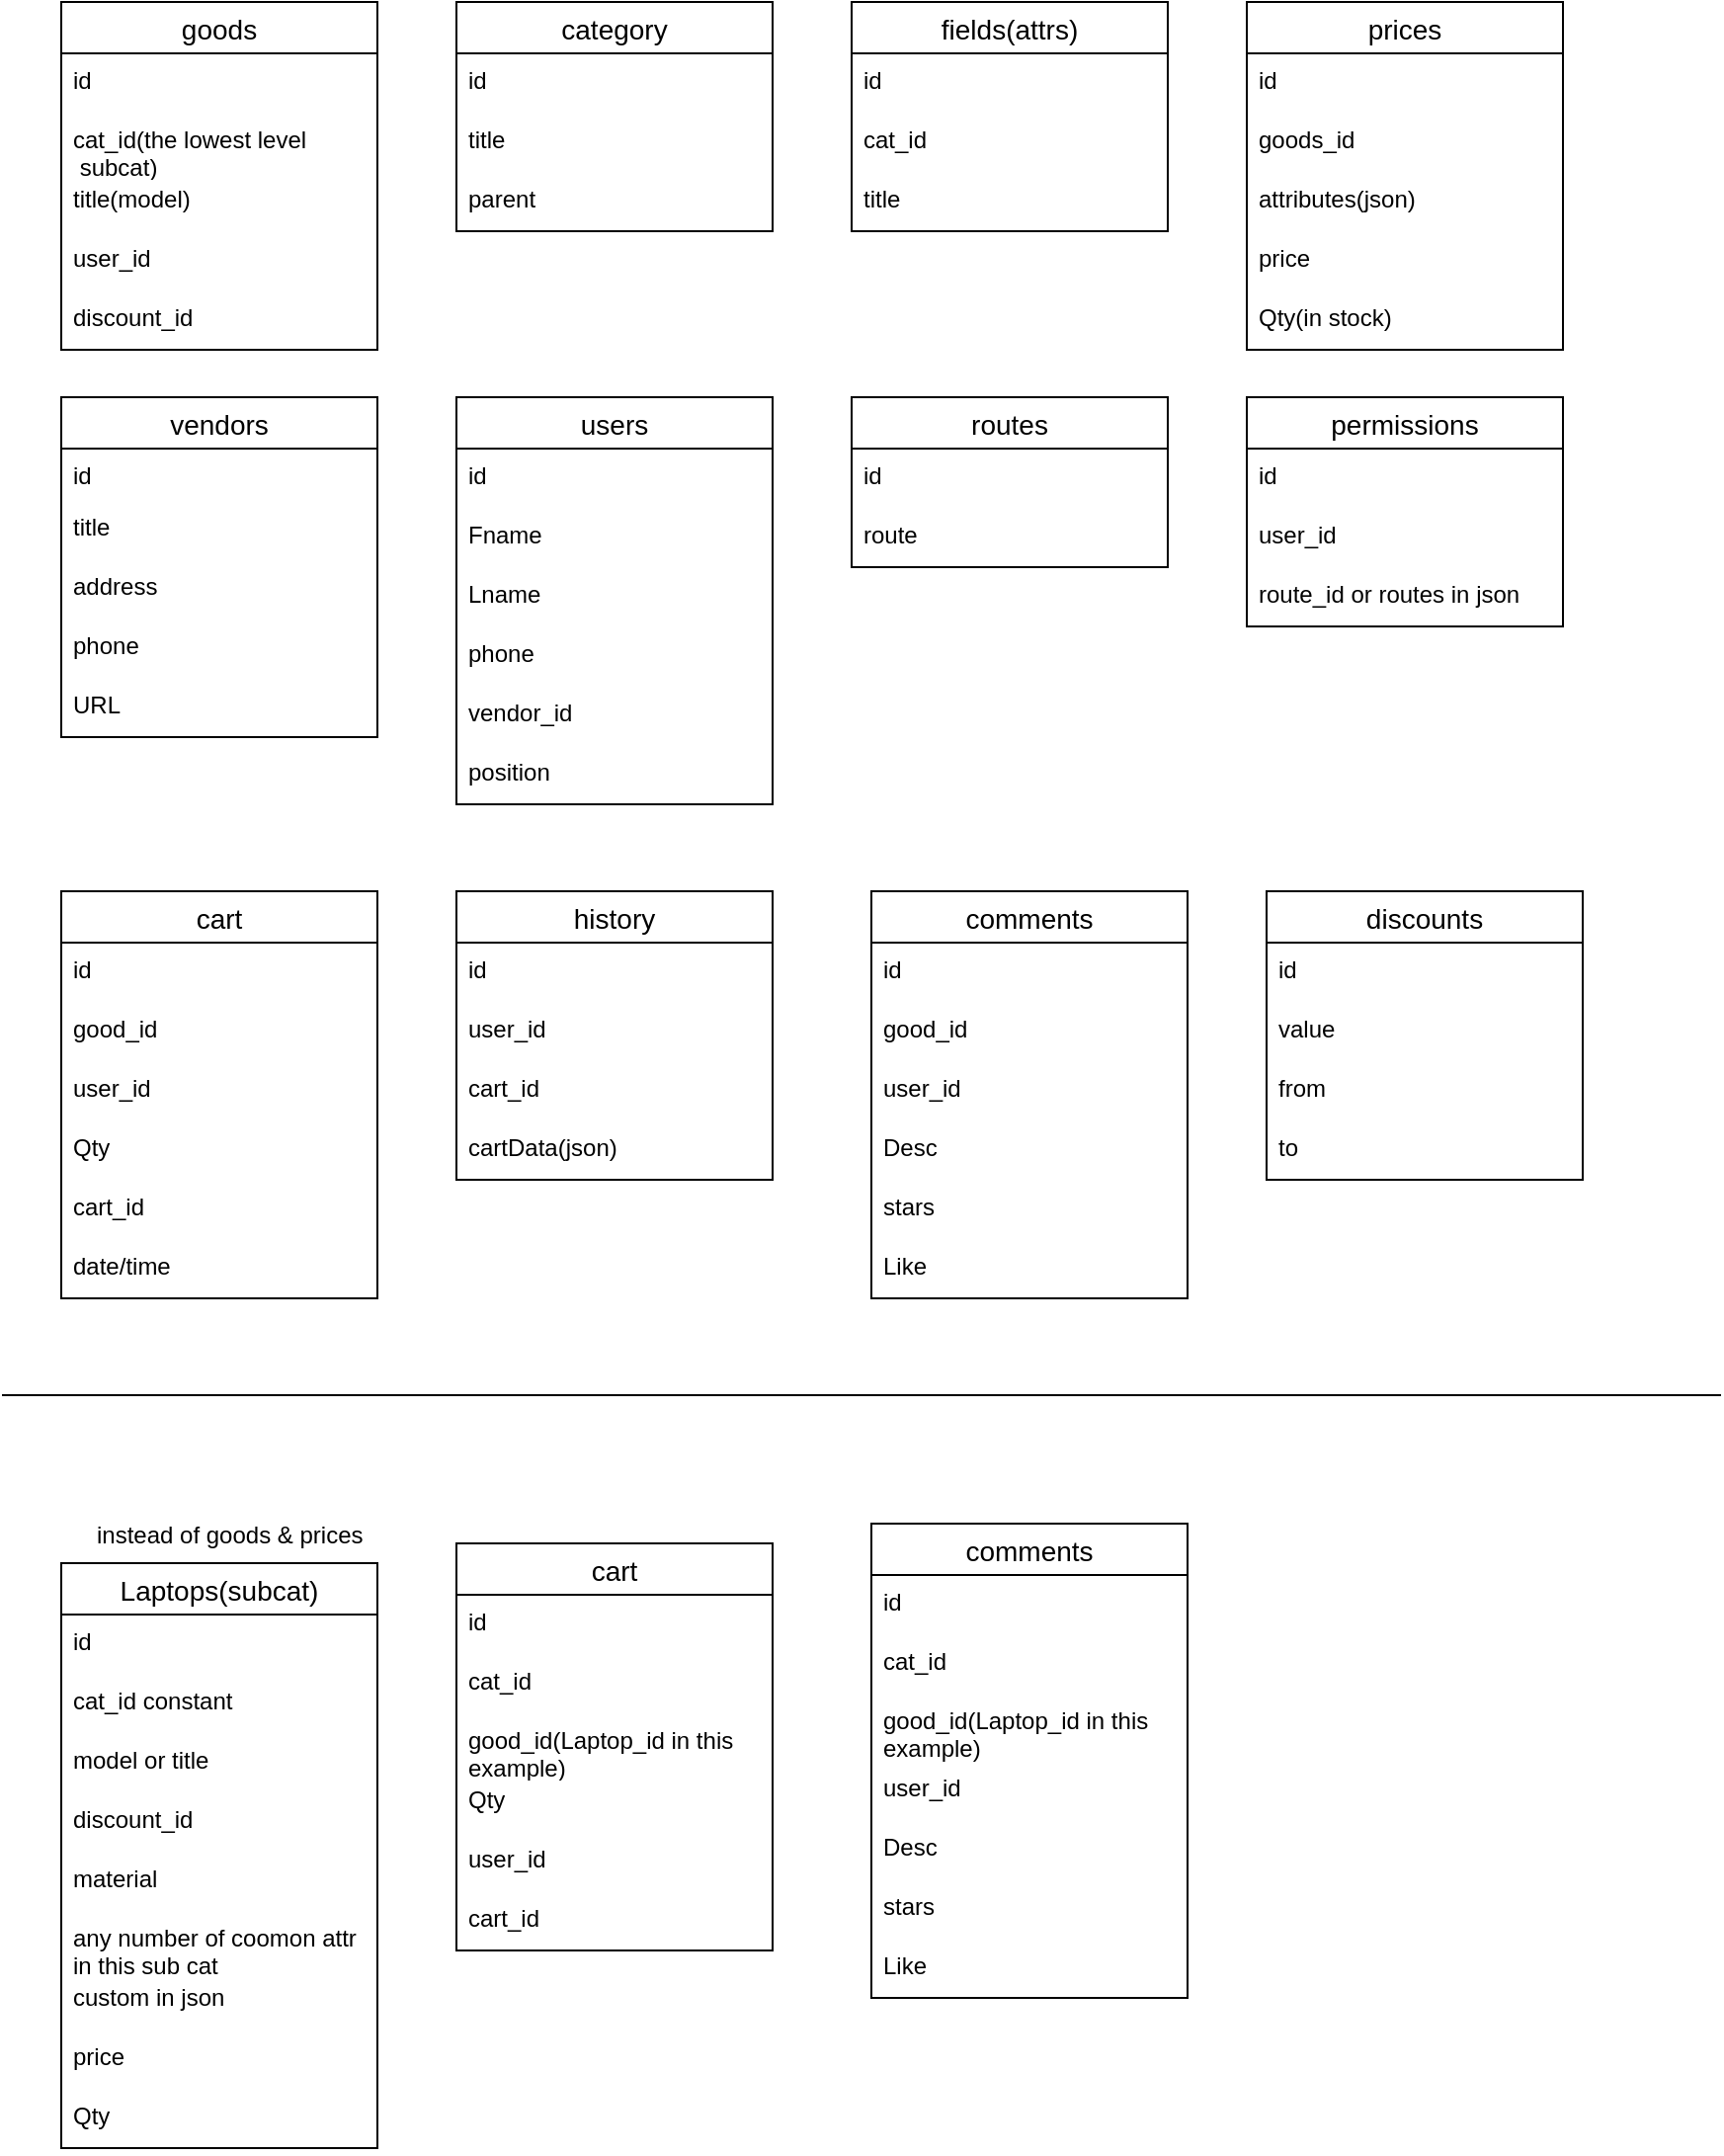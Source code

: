 <mxfile version="14.5.1" type="device"><diagram id="aULNUiI5p0QPnRPRrO_6" name="Page-1"><mxGraphModel dx="1038" dy="607" grid="1" gridSize="10" guides="1" tooltips="1" connect="1" arrows="1" fold="1" page="1" pageScale="1" pageWidth="850" pageHeight="1100" math="0" shadow="0"><root><mxCell id="0"/><mxCell id="1" parent="0"/><mxCell id="6eRxoxdgvA5mTbqrEum0-2" value="goods" style="swimlane;fontStyle=0;childLayout=stackLayout;horizontal=1;startSize=26;horizontalStack=0;resizeParent=1;resizeParentMax=0;resizeLast=0;collapsible=1;marginBottom=0;align=center;fontSize=14;" vertex="1" parent="1"><mxGeometry x="70" y="20" width="160" height="176" as="geometry"/></mxCell><mxCell id="6eRxoxdgvA5mTbqrEum0-3" value="id" style="text;strokeColor=none;fillColor=none;spacingLeft=4;spacingRight=4;overflow=hidden;rotatable=0;points=[[0,0.5],[1,0.5]];portConstraint=eastwest;fontSize=12;" vertex="1" parent="6eRxoxdgvA5mTbqrEum0-2"><mxGeometry y="26" width="160" height="30" as="geometry"/></mxCell><mxCell id="6eRxoxdgvA5mTbqrEum0-5" value="cat_id(the lowest level&#10; subcat)" style="text;strokeColor=none;fillColor=none;spacingLeft=4;spacingRight=4;overflow=hidden;rotatable=0;points=[[0,0.5],[1,0.5]];portConstraint=eastwest;fontSize=12;" vertex="1" parent="6eRxoxdgvA5mTbqrEum0-2"><mxGeometry y="56" width="160" height="30" as="geometry"/></mxCell><mxCell id="6eRxoxdgvA5mTbqrEum0-6" value="title(model)" style="text;strokeColor=none;fillColor=none;spacingLeft=4;spacingRight=4;overflow=hidden;rotatable=0;points=[[0,0.5],[1,0.5]];portConstraint=eastwest;fontSize=12;" vertex="1" parent="6eRxoxdgvA5mTbqrEum0-2"><mxGeometry y="86" width="160" height="30" as="geometry"/></mxCell><mxCell id="6eRxoxdgvA5mTbqrEum0-7" value="user_id" style="text;strokeColor=none;fillColor=none;spacingLeft=4;spacingRight=4;overflow=hidden;rotatable=0;points=[[0,0.5],[1,0.5]];portConstraint=eastwest;fontSize=12;" vertex="1" parent="6eRxoxdgvA5mTbqrEum0-2"><mxGeometry y="116" width="160" height="30" as="geometry"/></mxCell><mxCell id="6eRxoxdgvA5mTbqrEum0-8" value="discount_id" style="text;strokeColor=none;fillColor=none;spacingLeft=4;spacingRight=4;overflow=hidden;rotatable=0;points=[[0,0.5],[1,0.5]];portConstraint=eastwest;fontSize=12;" vertex="1" parent="6eRxoxdgvA5mTbqrEum0-2"><mxGeometry y="146" width="160" height="30" as="geometry"/></mxCell><mxCell id="6eRxoxdgvA5mTbqrEum0-9" value="category" style="swimlane;fontStyle=0;childLayout=stackLayout;horizontal=1;startSize=26;horizontalStack=0;resizeParent=1;resizeParentMax=0;resizeLast=0;collapsible=1;marginBottom=0;align=center;fontSize=14;" vertex="1" parent="1"><mxGeometry x="270" y="20" width="160" height="116" as="geometry"/></mxCell><mxCell id="6eRxoxdgvA5mTbqrEum0-10" value="id" style="text;strokeColor=none;fillColor=none;spacingLeft=4;spacingRight=4;overflow=hidden;rotatable=0;points=[[0,0.5],[1,0.5]];portConstraint=eastwest;fontSize=12;" vertex="1" parent="6eRxoxdgvA5mTbqrEum0-9"><mxGeometry y="26" width="160" height="30" as="geometry"/></mxCell><mxCell id="6eRxoxdgvA5mTbqrEum0-11" value="title" style="text;strokeColor=none;fillColor=none;spacingLeft=4;spacingRight=4;overflow=hidden;rotatable=0;points=[[0,0.5],[1,0.5]];portConstraint=eastwest;fontSize=12;" vertex="1" parent="6eRxoxdgvA5mTbqrEum0-9"><mxGeometry y="56" width="160" height="30" as="geometry"/></mxCell><mxCell id="6eRxoxdgvA5mTbqrEum0-12" value="parent" style="text;strokeColor=none;fillColor=none;spacingLeft=4;spacingRight=4;overflow=hidden;rotatable=0;points=[[0,0.5],[1,0.5]];portConstraint=eastwest;fontSize=12;" vertex="1" parent="6eRxoxdgvA5mTbqrEum0-9"><mxGeometry y="86" width="160" height="30" as="geometry"/></mxCell><mxCell id="6eRxoxdgvA5mTbqrEum0-13" value="fields(attrs)" style="swimlane;fontStyle=0;childLayout=stackLayout;horizontal=1;startSize=26;horizontalStack=0;resizeParent=1;resizeParentMax=0;resizeLast=0;collapsible=1;marginBottom=0;align=center;fontSize=14;" vertex="1" parent="1"><mxGeometry x="470" y="20" width="160" height="116" as="geometry"/></mxCell><mxCell id="6eRxoxdgvA5mTbqrEum0-14" value="id" style="text;strokeColor=none;fillColor=none;spacingLeft=4;spacingRight=4;overflow=hidden;rotatable=0;points=[[0,0.5],[1,0.5]];portConstraint=eastwest;fontSize=12;" vertex="1" parent="6eRxoxdgvA5mTbqrEum0-13"><mxGeometry y="26" width="160" height="30" as="geometry"/></mxCell><mxCell id="6eRxoxdgvA5mTbqrEum0-15" value="cat_id" style="text;strokeColor=none;fillColor=none;spacingLeft=4;spacingRight=4;overflow=hidden;rotatable=0;points=[[0,0.5],[1,0.5]];portConstraint=eastwest;fontSize=12;" vertex="1" parent="6eRxoxdgvA5mTbqrEum0-13"><mxGeometry y="56" width="160" height="30" as="geometry"/></mxCell><mxCell id="6eRxoxdgvA5mTbqrEum0-16" value="title" style="text;strokeColor=none;fillColor=none;spacingLeft=4;spacingRight=4;overflow=hidden;rotatable=0;points=[[0,0.5],[1,0.5]];portConstraint=eastwest;fontSize=12;" vertex="1" parent="6eRxoxdgvA5mTbqrEum0-13"><mxGeometry y="86" width="160" height="30" as="geometry"/></mxCell><mxCell id="6eRxoxdgvA5mTbqrEum0-17" value="prices" style="swimlane;fontStyle=0;childLayout=stackLayout;horizontal=1;startSize=26;horizontalStack=0;resizeParent=1;resizeParentMax=0;resizeLast=0;collapsible=1;marginBottom=0;align=center;fontSize=14;" vertex="1" parent="1"><mxGeometry x="670" y="20" width="160" height="176" as="geometry"/></mxCell><mxCell id="6eRxoxdgvA5mTbqrEum0-18" value="id" style="text;strokeColor=none;fillColor=none;spacingLeft=4;spacingRight=4;overflow=hidden;rotatable=0;points=[[0,0.5],[1,0.5]];portConstraint=eastwest;fontSize=12;" vertex="1" parent="6eRxoxdgvA5mTbqrEum0-17"><mxGeometry y="26" width="160" height="30" as="geometry"/></mxCell><mxCell id="6eRxoxdgvA5mTbqrEum0-19" value="goods_id" style="text;strokeColor=none;fillColor=none;spacingLeft=4;spacingRight=4;overflow=hidden;rotatable=0;points=[[0,0.5],[1,0.5]];portConstraint=eastwest;fontSize=12;" vertex="1" parent="6eRxoxdgvA5mTbqrEum0-17"><mxGeometry y="56" width="160" height="30" as="geometry"/></mxCell><mxCell id="6eRxoxdgvA5mTbqrEum0-20" value="attributes(json)" style="text;strokeColor=none;fillColor=none;spacingLeft=4;spacingRight=4;overflow=hidden;rotatable=0;points=[[0,0.5],[1,0.5]];portConstraint=eastwest;fontSize=12;" vertex="1" parent="6eRxoxdgvA5mTbqrEum0-17"><mxGeometry y="86" width="160" height="30" as="geometry"/></mxCell><mxCell id="6eRxoxdgvA5mTbqrEum0-21" value="price" style="text;strokeColor=none;fillColor=none;spacingLeft=4;spacingRight=4;overflow=hidden;rotatable=0;points=[[0,0.5],[1,0.5]];portConstraint=eastwest;fontSize=12;" vertex="1" parent="6eRxoxdgvA5mTbqrEum0-17"><mxGeometry y="116" width="160" height="30" as="geometry"/></mxCell><mxCell id="6eRxoxdgvA5mTbqrEum0-22" value="Qty(in stock)" style="text;strokeColor=none;fillColor=none;spacingLeft=4;spacingRight=4;overflow=hidden;rotatable=0;points=[[0,0.5],[1,0.5]];portConstraint=eastwest;fontSize=12;" vertex="1" parent="6eRxoxdgvA5mTbqrEum0-17"><mxGeometry y="146" width="160" height="30" as="geometry"/></mxCell><mxCell id="6eRxoxdgvA5mTbqrEum0-23" value="vendors" style="swimlane;fontStyle=0;childLayout=stackLayout;horizontal=1;startSize=26;horizontalStack=0;resizeParent=1;resizeParentMax=0;resizeLast=0;collapsible=1;marginBottom=0;align=center;fontSize=14;" vertex="1" parent="1"><mxGeometry x="70" y="220" width="160" height="172" as="geometry"/></mxCell><mxCell id="6eRxoxdgvA5mTbqrEum0-24" value="id" style="text;strokeColor=none;fillColor=none;spacingLeft=4;spacingRight=4;overflow=hidden;rotatable=0;points=[[0,0.5],[1,0.5]];portConstraint=eastwest;fontSize=12;" vertex="1" parent="6eRxoxdgvA5mTbqrEum0-23"><mxGeometry y="26" width="160" height="26" as="geometry"/></mxCell><mxCell id="6eRxoxdgvA5mTbqrEum0-25" value="title" style="text;strokeColor=none;fillColor=none;spacingLeft=4;spacingRight=4;overflow=hidden;rotatable=0;points=[[0,0.5],[1,0.5]];portConstraint=eastwest;fontSize=12;" vertex="1" parent="6eRxoxdgvA5mTbqrEum0-23"><mxGeometry y="52" width="160" height="30" as="geometry"/></mxCell><mxCell id="6eRxoxdgvA5mTbqrEum0-26" value="address" style="text;strokeColor=none;fillColor=none;spacingLeft=4;spacingRight=4;overflow=hidden;rotatable=0;points=[[0,0.5],[1,0.5]];portConstraint=eastwest;fontSize=12;" vertex="1" parent="6eRxoxdgvA5mTbqrEum0-23"><mxGeometry y="82" width="160" height="30" as="geometry"/></mxCell><mxCell id="6eRxoxdgvA5mTbqrEum0-27" value="phone" style="text;strokeColor=none;fillColor=none;spacingLeft=4;spacingRight=4;overflow=hidden;rotatable=0;points=[[0,0.5],[1,0.5]];portConstraint=eastwest;fontSize=12;" vertex="1" parent="6eRxoxdgvA5mTbqrEum0-23"><mxGeometry y="112" width="160" height="30" as="geometry"/></mxCell><mxCell id="6eRxoxdgvA5mTbqrEum0-28" value="URL" style="text;strokeColor=none;fillColor=none;spacingLeft=4;spacingRight=4;overflow=hidden;rotatable=0;points=[[0,0.5],[1,0.5]];portConstraint=eastwest;fontSize=12;" vertex="1" parent="6eRxoxdgvA5mTbqrEum0-23"><mxGeometry y="142" width="160" height="30" as="geometry"/></mxCell><mxCell id="6eRxoxdgvA5mTbqrEum0-29" value="users" style="swimlane;fontStyle=0;childLayout=stackLayout;horizontal=1;startSize=26;horizontalStack=0;resizeParent=1;resizeParentMax=0;resizeLast=0;collapsible=1;marginBottom=0;align=center;fontSize=14;" vertex="1" parent="1"><mxGeometry x="270" y="220" width="160" height="206" as="geometry"/></mxCell><mxCell id="6eRxoxdgvA5mTbqrEum0-30" value="id" style="text;strokeColor=none;fillColor=none;spacingLeft=4;spacingRight=4;overflow=hidden;rotatable=0;points=[[0,0.5],[1,0.5]];portConstraint=eastwest;fontSize=12;" vertex="1" parent="6eRxoxdgvA5mTbqrEum0-29"><mxGeometry y="26" width="160" height="30" as="geometry"/></mxCell><mxCell id="6eRxoxdgvA5mTbqrEum0-31" value="Fname" style="text;strokeColor=none;fillColor=none;spacingLeft=4;spacingRight=4;overflow=hidden;rotatable=0;points=[[0,0.5],[1,0.5]];portConstraint=eastwest;fontSize=12;" vertex="1" parent="6eRxoxdgvA5mTbqrEum0-29"><mxGeometry y="56" width="160" height="30" as="geometry"/></mxCell><mxCell id="6eRxoxdgvA5mTbqrEum0-32" value="Lname" style="text;strokeColor=none;fillColor=none;spacingLeft=4;spacingRight=4;overflow=hidden;rotatable=0;points=[[0,0.5],[1,0.5]];portConstraint=eastwest;fontSize=12;" vertex="1" parent="6eRxoxdgvA5mTbqrEum0-29"><mxGeometry y="86" width="160" height="30" as="geometry"/></mxCell><mxCell id="6eRxoxdgvA5mTbqrEum0-33" value="phone" style="text;strokeColor=none;fillColor=none;spacingLeft=4;spacingRight=4;overflow=hidden;rotatable=0;points=[[0,0.5],[1,0.5]];portConstraint=eastwest;fontSize=12;" vertex="1" parent="6eRxoxdgvA5mTbqrEum0-29"><mxGeometry y="116" width="160" height="30" as="geometry"/></mxCell><mxCell id="6eRxoxdgvA5mTbqrEum0-34" value="vendor_id" style="text;strokeColor=none;fillColor=none;spacingLeft=4;spacingRight=4;overflow=hidden;rotatable=0;points=[[0,0.5],[1,0.5]];portConstraint=eastwest;fontSize=12;" vertex="1" parent="6eRxoxdgvA5mTbqrEum0-29"><mxGeometry y="146" width="160" height="30" as="geometry"/></mxCell><mxCell id="6eRxoxdgvA5mTbqrEum0-35" value="position" style="text;strokeColor=none;fillColor=none;spacingLeft=4;spacingRight=4;overflow=hidden;rotatable=0;points=[[0,0.5],[1,0.5]];portConstraint=eastwest;fontSize=12;" vertex="1" parent="6eRxoxdgvA5mTbqrEum0-29"><mxGeometry y="176" width="160" height="30" as="geometry"/></mxCell><mxCell id="6eRxoxdgvA5mTbqrEum0-36" value="routes" style="swimlane;fontStyle=0;childLayout=stackLayout;horizontal=1;startSize=26;horizontalStack=0;resizeParent=1;resizeParentMax=0;resizeLast=0;collapsible=1;marginBottom=0;align=center;fontSize=14;" vertex="1" parent="1"><mxGeometry x="470" y="220" width="160" height="86" as="geometry"/></mxCell><mxCell id="6eRxoxdgvA5mTbqrEum0-37" value="id" style="text;strokeColor=none;fillColor=none;spacingLeft=4;spacingRight=4;overflow=hidden;rotatable=0;points=[[0,0.5],[1,0.5]];portConstraint=eastwest;fontSize=12;" vertex="1" parent="6eRxoxdgvA5mTbqrEum0-36"><mxGeometry y="26" width="160" height="30" as="geometry"/></mxCell><mxCell id="6eRxoxdgvA5mTbqrEum0-38" value="route" style="text;strokeColor=none;fillColor=none;spacingLeft=4;spacingRight=4;overflow=hidden;rotatable=0;points=[[0,0.5],[1,0.5]];portConstraint=eastwest;fontSize=12;" vertex="1" parent="6eRxoxdgvA5mTbqrEum0-36"><mxGeometry y="56" width="160" height="30" as="geometry"/></mxCell><mxCell id="6eRxoxdgvA5mTbqrEum0-40" value="permissions" style="swimlane;fontStyle=0;childLayout=stackLayout;horizontal=1;startSize=26;horizontalStack=0;resizeParent=1;resizeParentMax=0;resizeLast=0;collapsible=1;marginBottom=0;align=center;fontSize=14;" vertex="1" parent="1"><mxGeometry x="670" y="220" width="160" height="116" as="geometry"/></mxCell><mxCell id="6eRxoxdgvA5mTbqrEum0-41" value="id" style="text;strokeColor=none;fillColor=none;spacingLeft=4;spacingRight=4;overflow=hidden;rotatable=0;points=[[0,0.5],[1,0.5]];portConstraint=eastwest;fontSize=12;" vertex="1" parent="6eRxoxdgvA5mTbqrEum0-40"><mxGeometry y="26" width="160" height="30" as="geometry"/></mxCell><mxCell id="6eRxoxdgvA5mTbqrEum0-42" value="user_id" style="text;strokeColor=none;fillColor=none;spacingLeft=4;spacingRight=4;overflow=hidden;rotatable=0;points=[[0,0.5],[1,0.5]];portConstraint=eastwest;fontSize=12;" vertex="1" parent="6eRxoxdgvA5mTbqrEum0-40"><mxGeometry y="56" width="160" height="30" as="geometry"/></mxCell><mxCell id="6eRxoxdgvA5mTbqrEum0-43" value="route_id or routes in json" style="text;strokeColor=none;fillColor=none;spacingLeft=4;spacingRight=4;overflow=hidden;rotatable=0;points=[[0,0.5],[1,0.5]];portConstraint=eastwest;fontSize=12;" vertex="1" parent="6eRxoxdgvA5mTbqrEum0-40"><mxGeometry y="86" width="160" height="30" as="geometry"/></mxCell><mxCell id="6eRxoxdgvA5mTbqrEum0-44" value="cart" style="swimlane;fontStyle=0;childLayout=stackLayout;horizontal=1;startSize=26;horizontalStack=0;resizeParent=1;resizeParentMax=0;resizeLast=0;collapsible=1;marginBottom=0;align=center;fontSize=14;" vertex="1" parent="1"><mxGeometry x="70" y="470" width="160" height="206" as="geometry"/></mxCell><mxCell id="6eRxoxdgvA5mTbqrEum0-45" value="id" style="text;strokeColor=none;fillColor=none;spacingLeft=4;spacingRight=4;overflow=hidden;rotatable=0;points=[[0,0.5],[1,0.5]];portConstraint=eastwest;fontSize=12;" vertex="1" parent="6eRxoxdgvA5mTbqrEum0-44"><mxGeometry y="26" width="160" height="30" as="geometry"/></mxCell><mxCell id="6eRxoxdgvA5mTbqrEum0-46" value="good_id" style="text;strokeColor=none;fillColor=none;spacingLeft=4;spacingRight=4;overflow=hidden;rotatable=0;points=[[0,0.5],[1,0.5]];portConstraint=eastwest;fontSize=12;" vertex="1" parent="6eRxoxdgvA5mTbqrEum0-44"><mxGeometry y="56" width="160" height="30" as="geometry"/></mxCell><mxCell id="6eRxoxdgvA5mTbqrEum0-47" value="user_id" style="text;strokeColor=none;fillColor=none;spacingLeft=4;spacingRight=4;overflow=hidden;rotatable=0;points=[[0,0.5],[1,0.5]];portConstraint=eastwest;fontSize=12;" vertex="1" parent="6eRxoxdgvA5mTbqrEum0-44"><mxGeometry y="86" width="160" height="30" as="geometry"/></mxCell><mxCell id="6eRxoxdgvA5mTbqrEum0-48" value="Qty" style="text;strokeColor=none;fillColor=none;spacingLeft=4;spacingRight=4;overflow=hidden;rotatable=0;points=[[0,0.5],[1,0.5]];portConstraint=eastwest;fontSize=12;" vertex="1" parent="6eRxoxdgvA5mTbqrEum0-44"><mxGeometry y="116" width="160" height="30" as="geometry"/></mxCell><mxCell id="6eRxoxdgvA5mTbqrEum0-49" value="cart_id" style="text;strokeColor=none;fillColor=none;spacingLeft=4;spacingRight=4;overflow=hidden;rotatable=0;points=[[0,0.5],[1,0.5]];portConstraint=eastwest;fontSize=12;" vertex="1" parent="6eRxoxdgvA5mTbqrEum0-44"><mxGeometry y="146" width="160" height="30" as="geometry"/></mxCell><mxCell id="6eRxoxdgvA5mTbqrEum0-50" value="date/time" style="text;strokeColor=none;fillColor=none;spacingLeft=4;spacingRight=4;overflow=hidden;rotatable=0;points=[[0,0.5],[1,0.5]];portConstraint=eastwest;fontSize=12;" vertex="1" parent="6eRxoxdgvA5mTbqrEum0-44"><mxGeometry y="176" width="160" height="30" as="geometry"/></mxCell><mxCell id="6eRxoxdgvA5mTbqrEum0-51" value="history" style="swimlane;fontStyle=0;childLayout=stackLayout;horizontal=1;startSize=26;horizontalStack=0;resizeParent=1;resizeParentMax=0;resizeLast=0;collapsible=1;marginBottom=0;align=center;fontSize=14;" vertex="1" parent="1"><mxGeometry x="270" y="470" width="160" height="146" as="geometry"/></mxCell><mxCell id="6eRxoxdgvA5mTbqrEum0-52" value="id" style="text;strokeColor=none;fillColor=none;spacingLeft=4;spacingRight=4;overflow=hidden;rotatable=0;points=[[0,0.5],[1,0.5]];portConstraint=eastwest;fontSize=12;" vertex="1" parent="6eRxoxdgvA5mTbqrEum0-51"><mxGeometry y="26" width="160" height="30" as="geometry"/></mxCell><mxCell id="6eRxoxdgvA5mTbqrEum0-53" value="user_id" style="text;strokeColor=none;fillColor=none;spacingLeft=4;spacingRight=4;overflow=hidden;rotatable=0;points=[[0,0.5],[1,0.5]];portConstraint=eastwest;fontSize=12;" vertex="1" parent="6eRxoxdgvA5mTbqrEum0-51"><mxGeometry y="56" width="160" height="30" as="geometry"/></mxCell><mxCell id="6eRxoxdgvA5mTbqrEum0-54" value="cart_id" style="text;strokeColor=none;fillColor=none;spacingLeft=4;spacingRight=4;overflow=hidden;rotatable=0;points=[[0,0.5],[1,0.5]];portConstraint=eastwest;fontSize=12;" vertex="1" parent="6eRxoxdgvA5mTbqrEum0-51"><mxGeometry y="86" width="160" height="30" as="geometry"/></mxCell><mxCell id="6eRxoxdgvA5mTbqrEum0-55" value="cartData(json)" style="text;strokeColor=none;fillColor=none;spacingLeft=4;spacingRight=4;overflow=hidden;rotatable=0;points=[[0,0.5],[1,0.5]];portConstraint=eastwest;fontSize=12;" vertex="1" parent="6eRxoxdgvA5mTbqrEum0-51"><mxGeometry y="116" width="160" height="30" as="geometry"/></mxCell><mxCell id="6eRxoxdgvA5mTbqrEum0-56" value="comments" style="swimlane;fontStyle=0;childLayout=stackLayout;horizontal=1;startSize=26;horizontalStack=0;resizeParent=1;resizeParentMax=0;resizeLast=0;collapsible=1;marginBottom=0;align=center;fontSize=14;" vertex="1" parent="1"><mxGeometry x="480" y="470" width="160" height="206" as="geometry"/></mxCell><mxCell id="6eRxoxdgvA5mTbqrEum0-57" value="id" style="text;strokeColor=none;fillColor=none;spacingLeft=4;spacingRight=4;overflow=hidden;rotatable=0;points=[[0,0.5],[1,0.5]];portConstraint=eastwest;fontSize=12;" vertex="1" parent="6eRxoxdgvA5mTbqrEum0-56"><mxGeometry y="26" width="160" height="30" as="geometry"/></mxCell><mxCell id="6eRxoxdgvA5mTbqrEum0-58" value="good_id" style="text;strokeColor=none;fillColor=none;spacingLeft=4;spacingRight=4;overflow=hidden;rotatable=0;points=[[0,0.5],[1,0.5]];portConstraint=eastwest;fontSize=12;" vertex="1" parent="6eRxoxdgvA5mTbqrEum0-56"><mxGeometry y="56" width="160" height="30" as="geometry"/></mxCell><mxCell id="6eRxoxdgvA5mTbqrEum0-59" value="user_id" style="text;strokeColor=none;fillColor=none;spacingLeft=4;spacingRight=4;overflow=hidden;rotatable=0;points=[[0,0.5],[1,0.5]];portConstraint=eastwest;fontSize=12;" vertex="1" parent="6eRxoxdgvA5mTbqrEum0-56"><mxGeometry y="86" width="160" height="30" as="geometry"/></mxCell><mxCell id="6eRxoxdgvA5mTbqrEum0-60" value="Desc" style="text;strokeColor=none;fillColor=none;spacingLeft=4;spacingRight=4;overflow=hidden;rotatable=0;points=[[0,0.5],[1,0.5]];portConstraint=eastwest;fontSize=12;" vertex="1" parent="6eRxoxdgvA5mTbqrEum0-56"><mxGeometry y="116" width="160" height="30" as="geometry"/></mxCell><mxCell id="6eRxoxdgvA5mTbqrEum0-61" value="stars" style="text;strokeColor=none;fillColor=none;spacingLeft=4;spacingRight=4;overflow=hidden;rotatable=0;points=[[0,0.5],[1,0.5]];portConstraint=eastwest;fontSize=12;" vertex="1" parent="6eRxoxdgvA5mTbqrEum0-56"><mxGeometry y="146" width="160" height="30" as="geometry"/></mxCell><mxCell id="6eRxoxdgvA5mTbqrEum0-62" value="Like" style="text;strokeColor=none;fillColor=none;spacingLeft=4;spacingRight=4;overflow=hidden;rotatable=0;points=[[0,0.5],[1,0.5]];portConstraint=eastwest;fontSize=12;" vertex="1" parent="6eRxoxdgvA5mTbqrEum0-56"><mxGeometry y="176" width="160" height="30" as="geometry"/></mxCell><mxCell id="6eRxoxdgvA5mTbqrEum0-63" value="discounts" style="swimlane;fontStyle=0;childLayout=stackLayout;horizontal=1;startSize=26;horizontalStack=0;resizeParent=1;resizeParentMax=0;resizeLast=0;collapsible=1;marginBottom=0;align=center;fontSize=14;" vertex="1" parent="1"><mxGeometry x="680" y="470" width="160" height="146" as="geometry"/></mxCell><mxCell id="6eRxoxdgvA5mTbqrEum0-64" value="id" style="text;strokeColor=none;fillColor=none;spacingLeft=4;spacingRight=4;overflow=hidden;rotatable=0;points=[[0,0.5],[1,0.5]];portConstraint=eastwest;fontSize=12;" vertex="1" parent="6eRxoxdgvA5mTbqrEum0-63"><mxGeometry y="26" width="160" height="30" as="geometry"/></mxCell><mxCell id="6eRxoxdgvA5mTbqrEum0-65" value="value" style="text;strokeColor=none;fillColor=none;spacingLeft=4;spacingRight=4;overflow=hidden;rotatable=0;points=[[0,0.5],[1,0.5]];portConstraint=eastwest;fontSize=12;" vertex="1" parent="6eRxoxdgvA5mTbqrEum0-63"><mxGeometry y="56" width="160" height="30" as="geometry"/></mxCell><mxCell id="6eRxoxdgvA5mTbqrEum0-66" value="from" style="text;strokeColor=none;fillColor=none;spacingLeft=4;spacingRight=4;overflow=hidden;rotatable=0;points=[[0,0.5],[1,0.5]];portConstraint=eastwest;fontSize=12;" vertex="1" parent="6eRxoxdgvA5mTbqrEum0-63"><mxGeometry y="86" width="160" height="30" as="geometry"/></mxCell><mxCell id="6eRxoxdgvA5mTbqrEum0-67" value="to" style="text;strokeColor=none;fillColor=none;spacingLeft=4;spacingRight=4;overflow=hidden;rotatable=0;points=[[0,0.5],[1,0.5]];portConstraint=eastwest;fontSize=12;" vertex="1" parent="6eRxoxdgvA5mTbqrEum0-63"><mxGeometry y="116" width="160" height="30" as="geometry"/></mxCell><mxCell id="6eRxoxdgvA5mTbqrEum0-75" value="" style="line;strokeWidth=1;rotatable=0;dashed=0;labelPosition=right;align=left;verticalAlign=middle;spacingTop=0;spacingLeft=6;points=[];portConstraint=eastwest;" vertex="1" parent="1"><mxGeometry x="40" y="720" width="870" height="10" as="geometry"/></mxCell><mxCell id="6eRxoxdgvA5mTbqrEum0-76" value="cart" style="swimlane;fontStyle=0;childLayout=stackLayout;horizontal=1;startSize=26;horizontalStack=0;resizeParent=1;resizeParentMax=0;resizeLast=0;collapsible=1;marginBottom=0;align=center;fontSize=14;" vertex="1" parent="1"><mxGeometry x="270" y="800" width="160" height="206" as="geometry"/></mxCell><mxCell id="6eRxoxdgvA5mTbqrEum0-77" value="id" style="text;strokeColor=none;fillColor=none;spacingLeft=4;spacingRight=4;overflow=hidden;rotatable=0;points=[[0,0.5],[1,0.5]];portConstraint=eastwest;fontSize=12;" vertex="1" parent="6eRxoxdgvA5mTbqrEum0-76"><mxGeometry y="26" width="160" height="30" as="geometry"/></mxCell><mxCell id="6eRxoxdgvA5mTbqrEum0-78" value="cat_id" style="text;strokeColor=none;fillColor=none;spacingLeft=4;spacingRight=4;overflow=hidden;rotatable=0;points=[[0,0.5],[1,0.5]];portConstraint=eastwest;fontSize=12;" vertex="1" parent="6eRxoxdgvA5mTbqrEum0-76"><mxGeometry y="56" width="160" height="30" as="geometry"/></mxCell><mxCell id="6eRxoxdgvA5mTbqrEum0-79" value="good_id(Laptop_id in this &#10;example)" style="text;strokeColor=none;fillColor=none;spacingLeft=4;spacingRight=4;overflow=hidden;rotatable=0;points=[[0,0.5],[1,0.5]];portConstraint=eastwest;fontSize=12;" vertex="1" parent="6eRxoxdgvA5mTbqrEum0-76"><mxGeometry y="86" width="160" height="30" as="geometry"/></mxCell><mxCell id="6eRxoxdgvA5mTbqrEum0-95" value="Qty" style="text;strokeColor=none;fillColor=none;spacingLeft=4;spacingRight=4;overflow=hidden;rotatable=0;points=[[0,0.5],[1,0.5]];portConstraint=eastwest;fontSize=12;" vertex="1" parent="6eRxoxdgvA5mTbqrEum0-76"><mxGeometry y="116" width="160" height="30" as="geometry"/></mxCell><mxCell id="6eRxoxdgvA5mTbqrEum0-96" value="user_id" style="text;strokeColor=none;fillColor=none;spacingLeft=4;spacingRight=4;overflow=hidden;rotatable=0;points=[[0,0.5],[1,0.5]];portConstraint=eastwest;fontSize=12;" vertex="1" parent="6eRxoxdgvA5mTbqrEum0-76"><mxGeometry y="146" width="160" height="30" as="geometry"/></mxCell><mxCell id="6eRxoxdgvA5mTbqrEum0-97" value="cart_id" style="text;strokeColor=none;fillColor=none;spacingLeft=4;spacingRight=4;overflow=hidden;rotatable=0;points=[[0,0.5],[1,0.5]];portConstraint=eastwest;fontSize=12;" vertex="1" parent="6eRxoxdgvA5mTbqrEum0-76"><mxGeometry y="176" width="160" height="30" as="geometry"/></mxCell><mxCell id="6eRxoxdgvA5mTbqrEum0-84" value="Laptops(subcat)" style="swimlane;fontStyle=0;childLayout=stackLayout;horizontal=1;startSize=26;horizontalStack=0;resizeParent=1;resizeParentMax=0;resizeLast=0;collapsible=1;marginBottom=0;align=center;fontSize=14;" vertex="1" parent="1"><mxGeometry x="70" y="810" width="160" height="296" as="geometry"/></mxCell><mxCell id="6eRxoxdgvA5mTbqrEum0-85" value="id" style="text;strokeColor=none;fillColor=none;spacingLeft=4;spacingRight=4;overflow=hidden;rotatable=0;points=[[0,0.5],[1,0.5]];portConstraint=eastwest;fontSize=12;" vertex="1" parent="6eRxoxdgvA5mTbqrEum0-84"><mxGeometry y="26" width="160" height="30" as="geometry"/></mxCell><mxCell id="6eRxoxdgvA5mTbqrEum0-86" value="cat_id constant" style="text;strokeColor=none;fillColor=none;spacingLeft=4;spacingRight=4;overflow=hidden;rotatable=0;points=[[0,0.5],[1,0.5]];portConstraint=eastwest;fontSize=12;" vertex="1" parent="6eRxoxdgvA5mTbqrEum0-84"><mxGeometry y="56" width="160" height="30" as="geometry"/></mxCell><mxCell id="6eRxoxdgvA5mTbqrEum0-87" value="model or title" style="text;strokeColor=none;fillColor=none;spacingLeft=4;spacingRight=4;overflow=hidden;rotatable=0;points=[[0,0.5],[1,0.5]];portConstraint=eastwest;fontSize=12;" vertex="1" parent="6eRxoxdgvA5mTbqrEum0-84"><mxGeometry y="86" width="160" height="30" as="geometry"/></mxCell><mxCell id="6eRxoxdgvA5mTbqrEum0-88" value="discount_id" style="text;strokeColor=none;fillColor=none;spacingLeft=4;spacingRight=4;overflow=hidden;rotatable=0;points=[[0,0.5],[1,0.5]];portConstraint=eastwest;fontSize=12;" vertex="1" parent="6eRxoxdgvA5mTbqrEum0-84"><mxGeometry y="116" width="160" height="30" as="geometry"/></mxCell><mxCell id="6eRxoxdgvA5mTbqrEum0-89" value="material" style="text;strokeColor=none;fillColor=none;spacingLeft=4;spacingRight=4;overflow=hidden;rotatable=0;points=[[0,0.5],[1,0.5]];portConstraint=eastwest;fontSize=12;" vertex="1" parent="6eRxoxdgvA5mTbqrEum0-84"><mxGeometry y="146" width="160" height="30" as="geometry"/></mxCell><mxCell id="6eRxoxdgvA5mTbqrEum0-90" value="any number of coomon attr &#10;in this sub cat" style="text;strokeColor=none;fillColor=none;spacingLeft=4;spacingRight=4;overflow=hidden;rotatable=0;points=[[0,0.5],[1,0.5]];portConstraint=eastwest;fontSize=12;" vertex="1" parent="6eRxoxdgvA5mTbqrEum0-84"><mxGeometry y="176" width="160" height="30" as="geometry"/></mxCell><mxCell id="6eRxoxdgvA5mTbqrEum0-91" value="custom in json" style="text;strokeColor=none;fillColor=none;spacingLeft=4;spacingRight=4;overflow=hidden;rotatable=0;points=[[0,0.5],[1,0.5]];portConstraint=eastwest;fontSize=12;" vertex="1" parent="6eRxoxdgvA5mTbqrEum0-84"><mxGeometry y="206" width="160" height="30" as="geometry"/></mxCell><mxCell id="6eRxoxdgvA5mTbqrEum0-92" value="price" style="text;strokeColor=none;fillColor=none;spacingLeft=4;spacingRight=4;overflow=hidden;rotatable=0;points=[[0,0.5],[1,0.5]];portConstraint=eastwest;fontSize=12;" vertex="1" parent="6eRxoxdgvA5mTbqrEum0-84"><mxGeometry y="236" width="160" height="30" as="geometry"/></mxCell><mxCell id="6eRxoxdgvA5mTbqrEum0-93" value="Qty" style="text;strokeColor=none;fillColor=none;spacingLeft=4;spacingRight=4;overflow=hidden;rotatable=0;points=[[0,0.5],[1,0.5]];portConstraint=eastwest;fontSize=12;" vertex="1" parent="6eRxoxdgvA5mTbqrEum0-84"><mxGeometry y="266" width="160" height="30" as="geometry"/></mxCell><mxCell id="6eRxoxdgvA5mTbqrEum0-98" value="" style="shape=table;startSize=0;container=1;collapsible=1;childLayout=tableLayout;fixedRows=1;rowLines=0;fontStyle=0;align=center;resizeLast=1;strokeColor=none;fillColor=none;" vertex="1" parent="1"><mxGeometry x="50" y="780" width="180" height="30" as="geometry"/></mxCell><mxCell id="6eRxoxdgvA5mTbqrEum0-99" value="" style="shape=partialRectangle;collapsible=0;dropTarget=0;pointerEvents=0;fillColor=none;top=0;left=0;bottom=0;right=0;points=[[0,0.5],[1,0.5]];portConstraint=eastwest;" vertex="1" parent="6eRxoxdgvA5mTbqrEum0-98"><mxGeometry width="180" height="30" as="geometry"/></mxCell><mxCell id="6eRxoxdgvA5mTbqrEum0-100" value="" style="shape=partialRectangle;connectable=0;fillColor=none;top=0;left=0;bottom=0;right=0;editable=1;overflow=hidden;" vertex="1" parent="6eRxoxdgvA5mTbqrEum0-99"><mxGeometry width="30" height="30" as="geometry"/></mxCell><mxCell id="6eRxoxdgvA5mTbqrEum0-101" value="instead of goods &amp; prices" style="shape=partialRectangle;connectable=0;fillColor=none;top=0;left=0;bottom=0;right=0;align=left;spacingLeft=6;overflow=hidden;" vertex="1" parent="6eRxoxdgvA5mTbqrEum0-99"><mxGeometry x="30" width="150" height="30" as="geometry"/></mxCell><mxCell id="6eRxoxdgvA5mTbqrEum0-102" value="comments" style="swimlane;fontStyle=0;childLayout=stackLayout;horizontal=1;startSize=26;horizontalStack=0;resizeParent=1;resizeParentMax=0;resizeLast=0;collapsible=1;marginBottom=0;align=center;fontSize=14;" vertex="1" parent="1"><mxGeometry x="480" y="790" width="160" height="240" as="geometry"/></mxCell><mxCell id="6eRxoxdgvA5mTbqrEum0-103" value="id" style="text;strokeColor=none;fillColor=none;spacingLeft=4;spacingRight=4;overflow=hidden;rotatable=0;points=[[0,0.5],[1,0.5]];portConstraint=eastwest;fontSize=12;" vertex="1" parent="6eRxoxdgvA5mTbqrEum0-102"><mxGeometry y="26" width="160" height="30" as="geometry"/></mxCell><mxCell id="6eRxoxdgvA5mTbqrEum0-104" value="cat_id" style="text;strokeColor=none;fillColor=none;spacingLeft=4;spacingRight=4;overflow=hidden;rotatable=0;points=[[0,0.5],[1,0.5]];portConstraint=eastwest;fontSize=12;" vertex="1" parent="6eRxoxdgvA5mTbqrEum0-102"><mxGeometry y="56" width="160" height="30" as="geometry"/></mxCell><mxCell id="6eRxoxdgvA5mTbqrEum0-109" value="good_id(Laptop_id in this&#10;example)&#10;&#10;" style="text;strokeColor=none;fillColor=none;spacingLeft=4;spacingRight=4;overflow=hidden;rotatable=0;points=[[0,0.5],[1,0.5]];portConstraint=eastwest;fontSize=12;" vertex="1" parent="6eRxoxdgvA5mTbqrEum0-102"><mxGeometry y="86" width="160" height="34" as="geometry"/></mxCell><mxCell id="6eRxoxdgvA5mTbqrEum0-105" value="user_id" style="text;strokeColor=none;fillColor=none;spacingLeft=4;spacingRight=4;overflow=hidden;rotatable=0;points=[[0,0.5],[1,0.5]];portConstraint=eastwest;fontSize=12;" vertex="1" parent="6eRxoxdgvA5mTbqrEum0-102"><mxGeometry y="120" width="160" height="30" as="geometry"/></mxCell><mxCell id="6eRxoxdgvA5mTbqrEum0-106" value="Desc" style="text;strokeColor=none;fillColor=none;spacingLeft=4;spacingRight=4;overflow=hidden;rotatable=0;points=[[0,0.5],[1,0.5]];portConstraint=eastwest;fontSize=12;" vertex="1" parent="6eRxoxdgvA5mTbqrEum0-102"><mxGeometry y="150" width="160" height="30" as="geometry"/></mxCell><mxCell id="6eRxoxdgvA5mTbqrEum0-107" value="stars" style="text;strokeColor=none;fillColor=none;spacingLeft=4;spacingRight=4;overflow=hidden;rotatable=0;points=[[0,0.5],[1,0.5]];portConstraint=eastwest;fontSize=12;" vertex="1" parent="6eRxoxdgvA5mTbqrEum0-102"><mxGeometry y="180" width="160" height="30" as="geometry"/></mxCell><mxCell id="6eRxoxdgvA5mTbqrEum0-108" value="Like" style="text;strokeColor=none;fillColor=none;spacingLeft=4;spacingRight=4;overflow=hidden;rotatable=0;points=[[0,0.5],[1,0.5]];portConstraint=eastwest;fontSize=12;" vertex="1" parent="6eRxoxdgvA5mTbqrEum0-102"><mxGeometry y="210" width="160" height="30" as="geometry"/></mxCell></root></mxGraphModel></diagram></mxfile>
